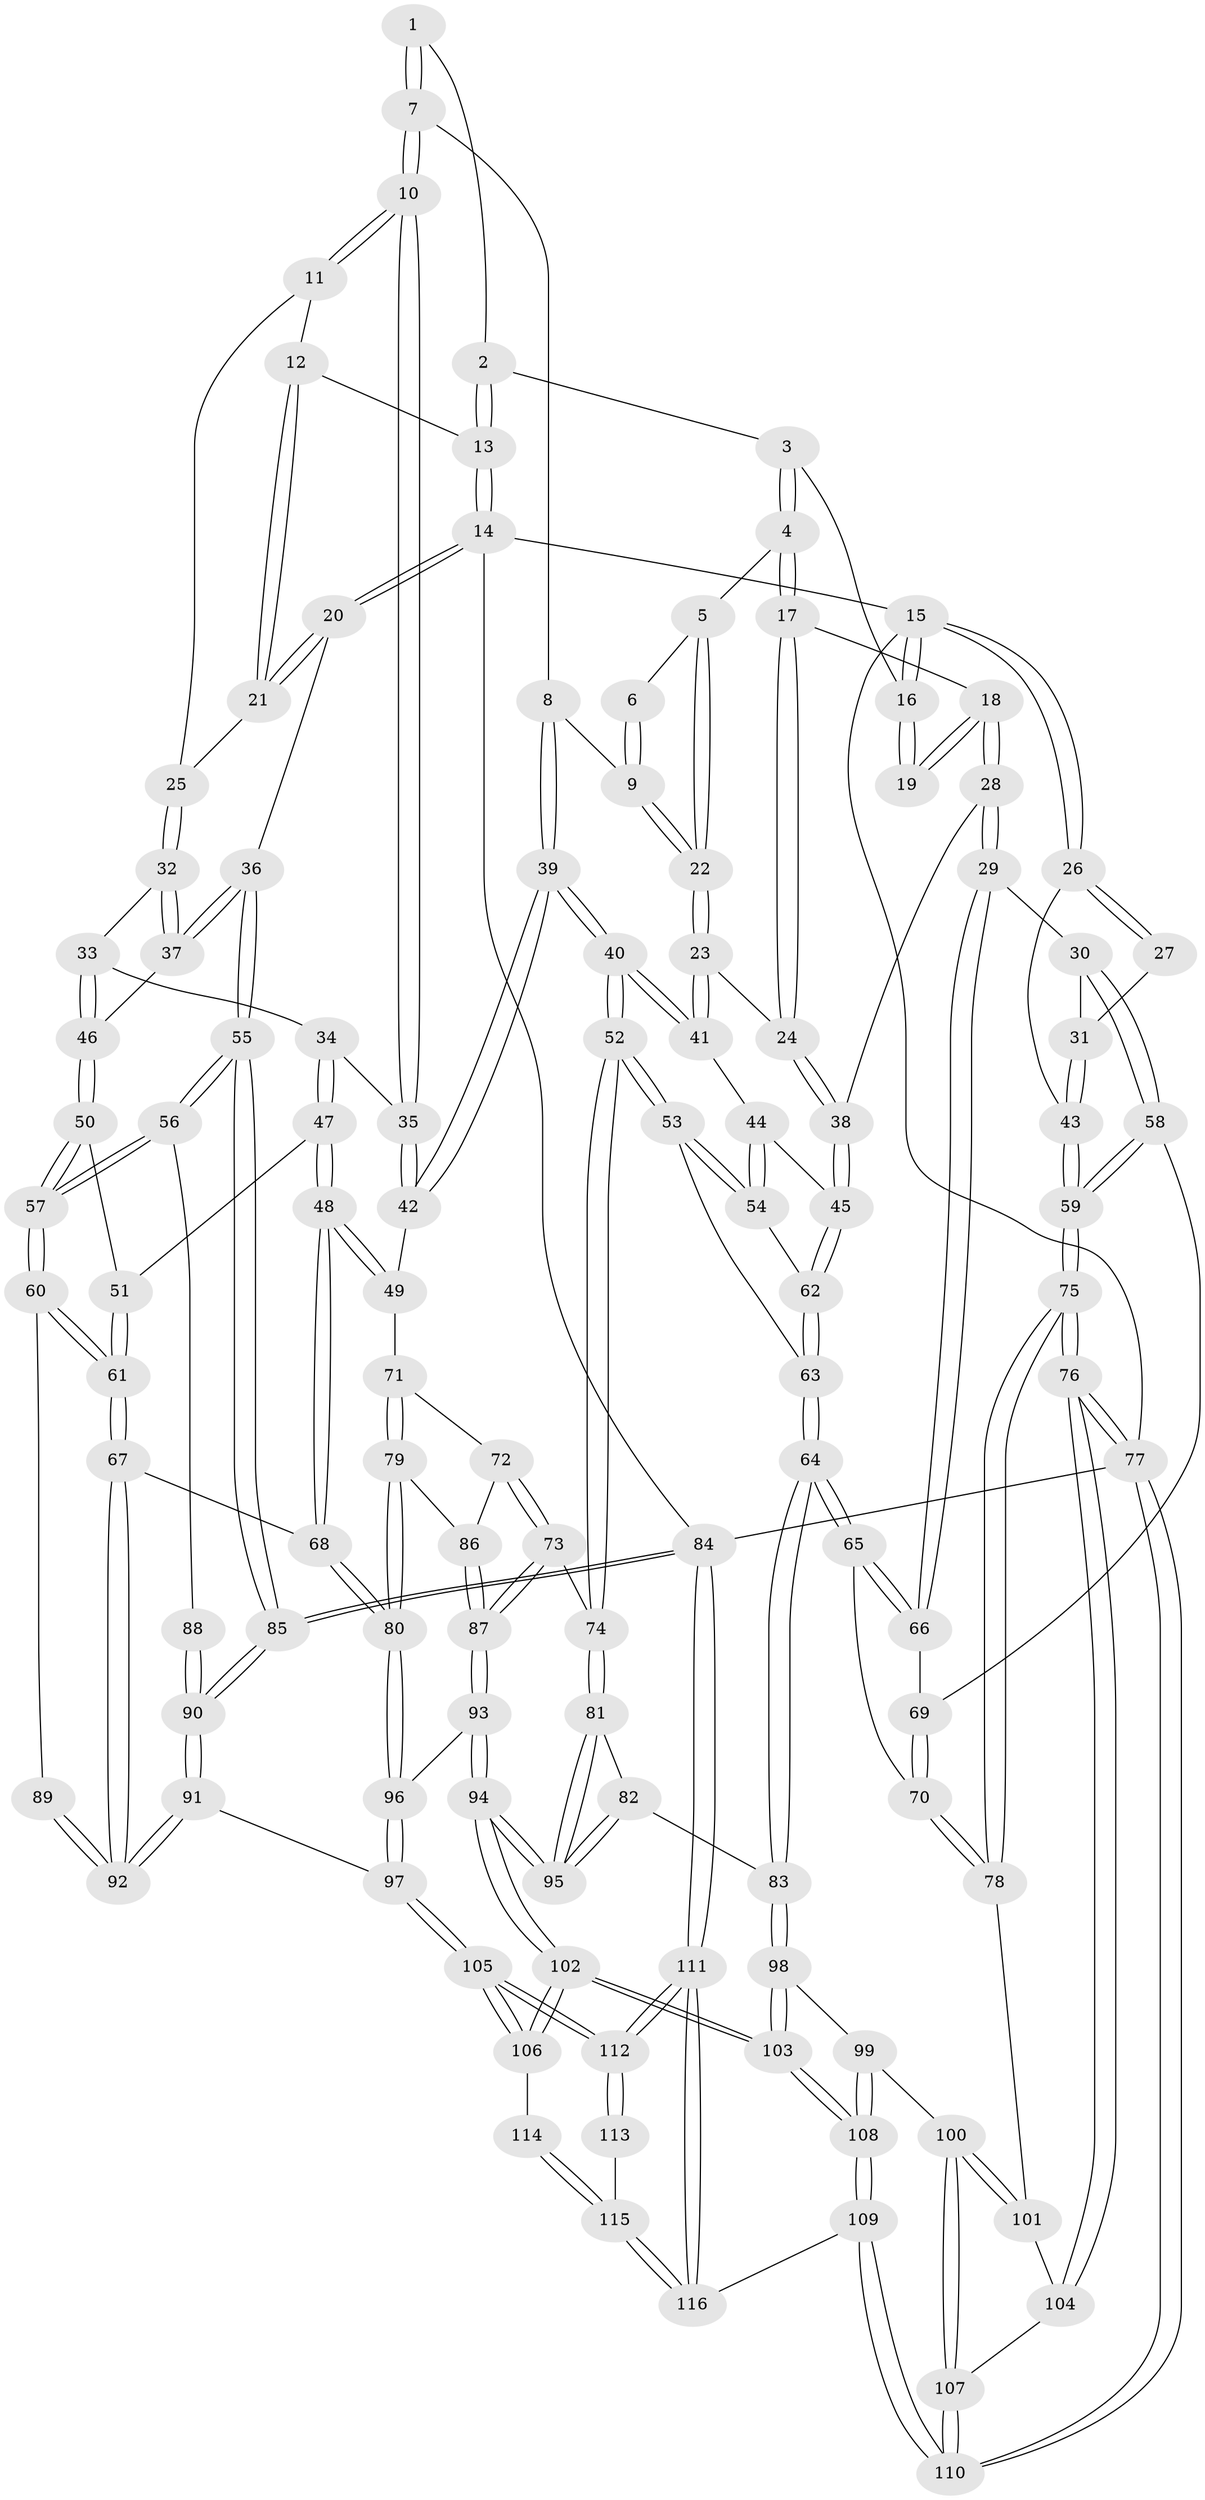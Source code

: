 // coarse degree distribution, {2: 0.13414634146341464, 3: 0.6829268292682927, 5: 0.024390243902439025, 4: 0.15853658536585366}
// Generated by graph-tools (version 1.1) at 2025/54/03/04/25 22:54:32]
// undirected, 116 vertices, 287 edges
graph export_dot {
  node [color=gray90,style=filled];
  1 [pos="+0.5903298771735257+0.044974041465920774"];
  2 [pos="+0.5534519869647248+0"];
  3 [pos="+0.3189235419422815+0"];
  4 [pos="+0.42097060078382215+0.014093362484291529"];
  5 [pos="+0.46245769026141903+0.05422205647751321"];
  6 [pos="+0.5593852395232342+0.05464378923765951"];
  7 [pos="+0.6957388288137706+0.14096843188446798"];
  8 [pos="+0.5209819740582071+0.18490536632068025"];
  9 [pos="+0.5195830390268569+0.18461291586973771"];
  10 [pos="+0.6967019434950213+0.14111716190211962"];
  11 [pos="+0.7512715463496706+0.07504745394183317"];
  12 [pos="+0.8954948846024045+0"];
  13 [pos="+0.9269663672457384+0"];
  14 [pos="+1+0"];
  15 [pos="+0+0"];
  16 [pos="+0.25531996626928194+0"];
  17 [pos="+0.36597929470922547+0.1908046876717401"];
  18 [pos="+0.1988197201768621+0.09722422745922979"];
  19 [pos="+0.18542854023425237+0.06689986244364689"];
  20 [pos="+1+0.09786040544880857"];
  21 [pos="+0.9297305986642473+0.15988958038766948"];
  22 [pos="+0.5181317919575215+0.18448214149353015"];
  23 [pos="+0.4127353002423183+0.24336511636060063"];
  24 [pos="+0.3897264993306502+0.2324587683695122"];
  25 [pos="+0.9122042445260409+0.1961411761843821"];
  26 [pos="+0+0.09320727213480197"];
  27 [pos="+0.08897957184797783+0.11033023953975629"];
  28 [pos="+0.18538283775780065+0.33748649753253435"];
  29 [pos="+0.16730683687314632+0.3458780511894226"];
  30 [pos="+0.13011199774911864+0.335321985046918"];
  31 [pos="+0.045747177686139104+0.2503324729796871"];
  32 [pos="+0.9101184583951184+0.23160649727095184"];
  33 [pos="+0.8302850962231082+0.2929094573488176"];
  34 [pos="+0.7804917740645522+0.2939353181530692"];
  35 [pos="+0.7374758757796116+0.2782386376507455"];
  36 [pos="+1+0.2815484995004264"];
  37 [pos="+1+0.28475672751289643"];
  38 [pos="+0.18832845560059208+0.338020697386825"];
  39 [pos="+0.6142619992223318+0.38325146378827085"];
  40 [pos="+0.5636843421889381+0.4091771180565596"];
  41 [pos="+0.4273272400521139+0.3004359138368605"];
  42 [pos="+0.6167887122470017+0.3828727080245055"];
  43 [pos="+0+0.20414808684752933"];
  44 [pos="+0.3762010138554972+0.37644835367305834"];
  45 [pos="+0.2869412520825909+0.4076887896639671"];
  46 [pos="+0.9154125855798181+0.38744416308750845"];
  47 [pos="+0.7978812988795394+0.438556887038392"];
  48 [pos="+0.7799545973586539+0.517709606558908"];
  49 [pos="+0.6283268880091599+0.3957749590176971"];
  50 [pos="+0.9160764219110725+0.3918326583153895"];
  51 [pos="+0.9021216453793649+0.411542344731791"];
  52 [pos="+0.5107794565756694+0.49763015750425676"];
  53 [pos="+0.4537545298139844+0.4767667962714211"];
  54 [pos="+0.43975484448836977+0.46428017961487"];
  55 [pos="+1+0.4928678289856717"];
  56 [pos="+1+0.49508512330016424"];
  57 [pos="+1+0.476334915702872"];
  58 [pos="+0+0.40329287525126944"];
  59 [pos="+0+0.42133463094014834"];
  60 [pos="+0.8823931166110324+0.5432380458613222"];
  61 [pos="+0.8585301497323031+0.5444749018562123"];
  62 [pos="+0.2956207265165169+0.4343279762095524"];
  63 [pos="+0.3054146321311677+0.5131119520675762"];
  64 [pos="+0.2719494939579026+0.6285297314056705"];
  65 [pos="+0.14650494272526426+0.5910655902063533"];
  66 [pos="+0.16074758370136666+0.36971472394499744"];
  67 [pos="+0.8477369768384014+0.5496324469342098"];
  68 [pos="+0.7943389170807349+0.5563608608292626"];
  69 [pos="+0.050507839896562844+0.45773292789240566"];
  70 [pos="+0.04938810372458278+0.6222089205917686"];
  71 [pos="+0.6626772635288914+0.5291211196177852"];
  72 [pos="+0.5975998232123734+0.5461024775282639"];
  73 [pos="+0.5324708752859316+0.5311825303099662"];
  74 [pos="+0.5112189953444082+0.5105433034960515"];
  75 [pos="+0+0.6809804153340556"];
  76 [pos="+0+0.7920862726548382"];
  77 [pos="+0+1"];
  78 [pos="+0.014165219787343229+0.6404373488462931"];
  79 [pos="+0.7386214780909593+0.5820099185931009"];
  80 [pos="+0.76916309362961+0.5911234542833181"];
  81 [pos="+0.49119669534634214+0.5352151596063227"];
  82 [pos="+0.31489014098017404+0.6695429231522309"];
  83 [pos="+0.3087557657428728+0.6695521197539629"];
  84 [pos="+1+1"];
  85 [pos="+1+0.9913461062164554"];
  86 [pos="+0.6515638806597419+0.5808407545107546"];
  87 [pos="+0.5904248223750534+0.6517731145716942"];
  88 [pos="+0.9725833828841963+0.5889082567410785"];
  89 [pos="+0.9550459667702941+0.5879319509007317"];
  90 [pos="+1+0.8267131747757627"];
  91 [pos="+0.977575817246419+0.7986683677352158"];
  92 [pos="+0.9352059258881004+0.67774511514183"];
  93 [pos="+0.6143119789985108+0.7610781872617645"];
  94 [pos="+0.5468592182300078+0.7991392916916576"];
  95 [pos="+0.5033124469980987+0.7648250357841291"];
  96 [pos="+0.7407346379863715+0.7503450931015488"];
  97 [pos="+0.7657341005352832+0.7707269039572635"];
  98 [pos="+0.27530055216791394+0.760111418909667"];
  99 [pos="+0.22387476628343417+0.842306723340898"];
  100 [pos="+0.21672239284032527+0.8453861672294897"];
  101 [pos="+0.1344260608371706+0.7777945763353387"];
  102 [pos="+0.5232815877383555+0.8735421463058226"];
  103 [pos="+0.48716257863322415+0.9222471338150102"];
  104 [pos="+0.003822534646767836+0.8464921930387362"];
  105 [pos="+0.75563791354372+0.9323308408661826"];
  106 [pos="+0.5993079115033959+0.9182080534095824"];
  107 [pos="+0.17028308399447092+0.8955231732028017"];
  108 [pos="+0.4393028883953154+1"];
  109 [pos="+0.4288198717606761+1"];
  110 [pos="+0.06145431389056945+1"];
  111 [pos="+0.8819605411340716+1"];
  112 [pos="+0.758030599737607+0.945692398694351"];
  113 [pos="+0.6997328877159219+0.9550125495886248"];
  114 [pos="+0.6325692147600123+0.95382461798046"];
  115 [pos="+0.6466782448922254+0.9794311662218663"];
  116 [pos="+0.72645988579479+1"];
  1 -- 2;
  1 -- 7;
  1 -- 7;
  2 -- 3;
  2 -- 13;
  2 -- 13;
  3 -- 4;
  3 -- 4;
  3 -- 16;
  4 -- 5;
  4 -- 17;
  4 -- 17;
  5 -- 6;
  5 -- 22;
  5 -- 22;
  6 -- 9;
  6 -- 9;
  7 -- 8;
  7 -- 10;
  7 -- 10;
  8 -- 9;
  8 -- 39;
  8 -- 39;
  9 -- 22;
  9 -- 22;
  10 -- 11;
  10 -- 11;
  10 -- 35;
  10 -- 35;
  11 -- 12;
  11 -- 25;
  12 -- 13;
  12 -- 21;
  12 -- 21;
  13 -- 14;
  13 -- 14;
  14 -- 15;
  14 -- 20;
  14 -- 20;
  14 -- 84;
  15 -- 16;
  15 -- 16;
  15 -- 26;
  15 -- 26;
  15 -- 77;
  16 -- 19;
  16 -- 19;
  17 -- 18;
  17 -- 24;
  17 -- 24;
  18 -- 19;
  18 -- 19;
  18 -- 28;
  18 -- 28;
  20 -- 21;
  20 -- 21;
  20 -- 36;
  21 -- 25;
  22 -- 23;
  22 -- 23;
  23 -- 24;
  23 -- 41;
  23 -- 41;
  24 -- 38;
  24 -- 38;
  25 -- 32;
  25 -- 32;
  26 -- 27;
  26 -- 27;
  26 -- 43;
  27 -- 31;
  28 -- 29;
  28 -- 29;
  28 -- 38;
  29 -- 30;
  29 -- 66;
  29 -- 66;
  30 -- 31;
  30 -- 58;
  30 -- 58;
  31 -- 43;
  31 -- 43;
  32 -- 33;
  32 -- 37;
  32 -- 37;
  33 -- 34;
  33 -- 46;
  33 -- 46;
  34 -- 35;
  34 -- 47;
  34 -- 47;
  35 -- 42;
  35 -- 42;
  36 -- 37;
  36 -- 37;
  36 -- 55;
  36 -- 55;
  37 -- 46;
  38 -- 45;
  38 -- 45;
  39 -- 40;
  39 -- 40;
  39 -- 42;
  39 -- 42;
  40 -- 41;
  40 -- 41;
  40 -- 52;
  40 -- 52;
  41 -- 44;
  42 -- 49;
  43 -- 59;
  43 -- 59;
  44 -- 45;
  44 -- 54;
  44 -- 54;
  45 -- 62;
  45 -- 62;
  46 -- 50;
  46 -- 50;
  47 -- 48;
  47 -- 48;
  47 -- 51;
  48 -- 49;
  48 -- 49;
  48 -- 68;
  48 -- 68;
  49 -- 71;
  50 -- 51;
  50 -- 57;
  50 -- 57;
  51 -- 61;
  51 -- 61;
  52 -- 53;
  52 -- 53;
  52 -- 74;
  52 -- 74;
  53 -- 54;
  53 -- 54;
  53 -- 63;
  54 -- 62;
  55 -- 56;
  55 -- 56;
  55 -- 85;
  55 -- 85;
  56 -- 57;
  56 -- 57;
  56 -- 88;
  57 -- 60;
  57 -- 60;
  58 -- 59;
  58 -- 59;
  58 -- 69;
  59 -- 75;
  59 -- 75;
  60 -- 61;
  60 -- 61;
  60 -- 89;
  61 -- 67;
  61 -- 67;
  62 -- 63;
  62 -- 63;
  63 -- 64;
  63 -- 64;
  64 -- 65;
  64 -- 65;
  64 -- 83;
  64 -- 83;
  65 -- 66;
  65 -- 66;
  65 -- 70;
  66 -- 69;
  67 -- 68;
  67 -- 92;
  67 -- 92;
  68 -- 80;
  68 -- 80;
  69 -- 70;
  69 -- 70;
  70 -- 78;
  70 -- 78;
  71 -- 72;
  71 -- 79;
  71 -- 79;
  72 -- 73;
  72 -- 73;
  72 -- 86;
  73 -- 74;
  73 -- 87;
  73 -- 87;
  74 -- 81;
  74 -- 81;
  75 -- 76;
  75 -- 76;
  75 -- 78;
  75 -- 78;
  76 -- 77;
  76 -- 77;
  76 -- 104;
  76 -- 104;
  77 -- 110;
  77 -- 110;
  77 -- 84;
  78 -- 101;
  79 -- 80;
  79 -- 80;
  79 -- 86;
  80 -- 96;
  80 -- 96;
  81 -- 82;
  81 -- 95;
  81 -- 95;
  82 -- 83;
  82 -- 95;
  82 -- 95;
  83 -- 98;
  83 -- 98;
  84 -- 85;
  84 -- 85;
  84 -- 111;
  84 -- 111;
  85 -- 90;
  85 -- 90;
  86 -- 87;
  86 -- 87;
  87 -- 93;
  87 -- 93;
  88 -- 90;
  88 -- 90;
  89 -- 92;
  89 -- 92;
  90 -- 91;
  90 -- 91;
  91 -- 92;
  91 -- 92;
  91 -- 97;
  93 -- 94;
  93 -- 94;
  93 -- 96;
  94 -- 95;
  94 -- 95;
  94 -- 102;
  94 -- 102;
  96 -- 97;
  96 -- 97;
  97 -- 105;
  97 -- 105;
  98 -- 99;
  98 -- 103;
  98 -- 103;
  99 -- 100;
  99 -- 108;
  99 -- 108;
  100 -- 101;
  100 -- 101;
  100 -- 107;
  100 -- 107;
  101 -- 104;
  102 -- 103;
  102 -- 103;
  102 -- 106;
  102 -- 106;
  103 -- 108;
  103 -- 108;
  104 -- 107;
  105 -- 106;
  105 -- 106;
  105 -- 112;
  105 -- 112;
  106 -- 114;
  107 -- 110;
  107 -- 110;
  108 -- 109;
  108 -- 109;
  109 -- 110;
  109 -- 110;
  109 -- 116;
  111 -- 112;
  111 -- 112;
  111 -- 116;
  111 -- 116;
  112 -- 113;
  112 -- 113;
  113 -- 115;
  114 -- 115;
  114 -- 115;
  115 -- 116;
  115 -- 116;
}
